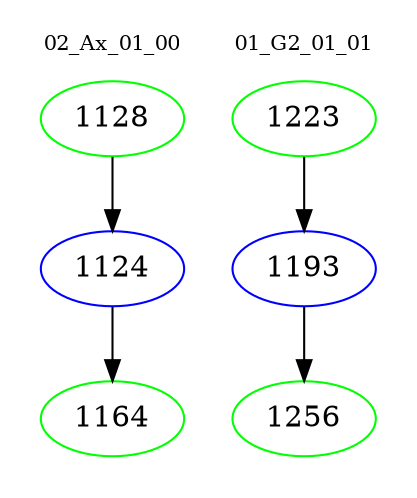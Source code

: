 digraph{
subgraph cluster_0 {
color = white
label = "02_Ax_01_00";
fontsize=10;
T0_1128 [label="1128", color="green"]
T0_1128 -> T0_1124 [color="black"]
T0_1124 [label="1124", color="blue"]
T0_1124 -> T0_1164 [color="black"]
T0_1164 [label="1164", color="green"]
}
subgraph cluster_1 {
color = white
label = "01_G2_01_01";
fontsize=10;
T1_1223 [label="1223", color="green"]
T1_1223 -> T1_1193 [color="black"]
T1_1193 [label="1193", color="blue"]
T1_1193 -> T1_1256 [color="black"]
T1_1256 [label="1256", color="green"]
}
}
